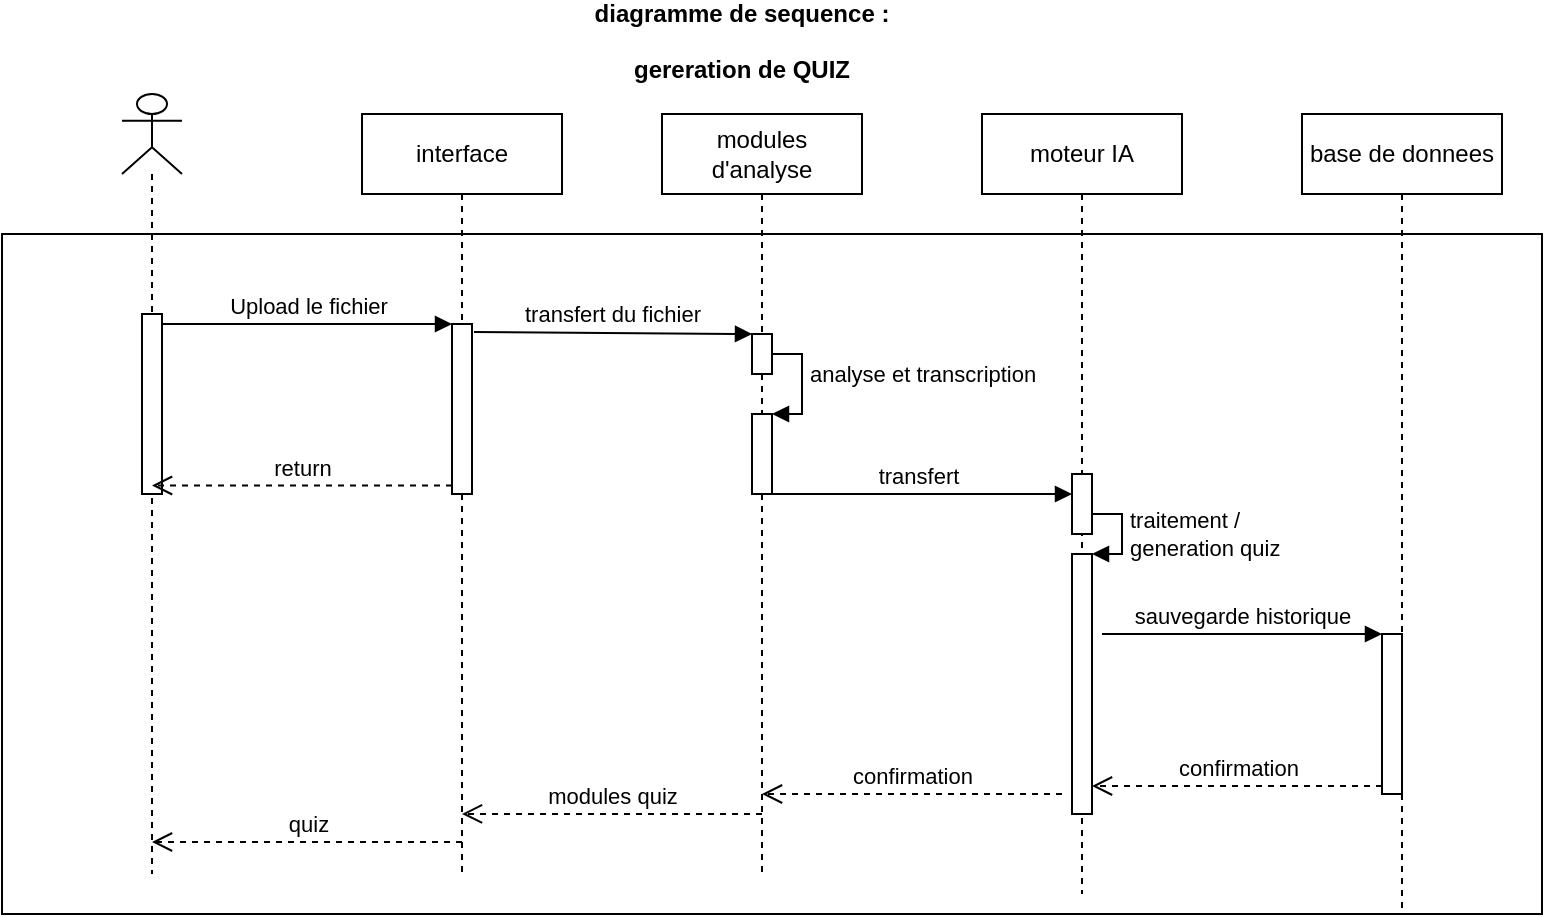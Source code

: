 <mxfile version="20.8.16" type="device"><diagram name="Page-1" id="NcVfyp49LnsegLsyff2Z"><mxGraphModel dx="864" dy="507" grid="1" gridSize="10" guides="1" tooltips="1" connect="1" arrows="1" fold="1" page="1" pageScale="1" pageWidth="1100" pageHeight="850" math="0" shadow="0"><root><mxCell id="0"/><mxCell id="1" parent="0"/><mxCell id="IGbwf0BtuBBlc1XOmiGV-2" value="" style="rounded=0;whiteSpace=wrap;html=1;" vertex="1" parent="1"><mxGeometry x="70" y="120" width="770" height="340" as="geometry"/></mxCell><mxCell id="IGbwf0BtuBBlc1XOmiGV-1" value="" style="shape=umlLifeline;participant=umlActor;perimeter=lifelinePerimeter;whiteSpace=wrap;html=1;container=1;collapsible=0;recursiveResize=0;verticalAlign=top;spacingTop=36;outlineConnect=0;" vertex="1" parent="1"><mxGeometry x="130" y="50" width="30" height="390" as="geometry"/></mxCell><mxCell id="IGbwf0BtuBBlc1XOmiGV-12" value="" style="html=1;points=[];perimeter=orthogonalPerimeter;" vertex="1" parent="IGbwf0BtuBBlc1XOmiGV-1"><mxGeometry x="10" y="110" width="10" height="90" as="geometry"/></mxCell><mxCell id="IGbwf0BtuBBlc1XOmiGV-9" value="interface" style="shape=umlLifeline;perimeter=lifelinePerimeter;whiteSpace=wrap;html=1;container=1;collapsible=0;recursiveResize=0;outlineConnect=0;" vertex="1" parent="1"><mxGeometry x="250" y="60" width="100" height="380" as="geometry"/></mxCell><mxCell id="IGbwf0BtuBBlc1XOmiGV-13" value="" style="html=1;points=[];perimeter=orthogonalPerimeter;" vertex="1" parent="IGbwf0BtuBBlc1XOmiGV-9"><mxGeometry x="45" y="105" width="10" height="85" as="geometry"/></mxCell><mxCell id="IGbwf0BtuBBlc1XOmiGV-37" value="quiz" style="html=1;verticalAlign=bottom;endArrow=open;dashed=1;endSize=8;rounded=0;" edge="1" parent="IGbwf0BtuBBlc1XOmiGV-9" target="IGbwf0BtuBBlc1XOmiGV-1"><mxGeometry relative="1" as="geometry"><mxPoint x="50" y="364" as="sourcePoint"/><mxPoint x="-20" y="364" as="targetPoint"/></mxGeometry></mxCell><mxCell id="IGbwf0BtuBBlc1XOmiGV-10" value="modules d'analyse" style="shape=umlLifeline;perimeter=lifelinePerimeter;whiteSpace=wrap;html=1;container=1;collapsible=0;recursiveResize=0;outlineConnect=0;" vertex="1" parent="1"><mxGeometry x="400" y="60" width="100" height="380" as="geometry"/></mxCell><mxCell id="IGbwf0BtuBBlc1XOmiGV-16" value="" style="html=1;points=[];perimeter=orthogonalPerimeter;" vertex="1" parent="IGbwf0BtuBBlc1XOmiGV-10"><mxGeometry x="45" y="110" width="10" height="20" as="geometry"/></mxCell><mxCell id="IGbwf0BtuBBlc1XOmiGV-23" value="" style="html=1;points=[];perimeter=orthogonalPerimeter;" vertex="1" parent="IGbwf0BtuBBlc1XOmiGV-10"><mxGeometry x="45" y="150" width="10" height="40" as="geometry"/></mxCell><mxCell id="IGbwf0BtuBBlc1XOmiGV-24" value="analyse et transcription" style="edgeStyle=orthogonalEdgeStyle;html=1;align=left;spacingLeft=2;endArrow=block;rounded=0;" edge="1" parent="IGbwf0BtuBBlc1XOmiGV-10"><mxGeometry relative="1" as="geometry"><mxPoint x="55" y="110" as="sourcePoint"/><Array as="points"><mxPoint x="55" y="120"/><mxPoint x="70" y="120"/><mxPoint x="70" y="150"/></Array><mxPoint x="55" y="150" as="targetPoint"/></mxGeometry></mxCell><mxCell id="IGbwf0BtuBBlc1XOmiGV-11" value="moteur IA" style="shape=umlLifeline;perimeter=lifelinePerimeter;whiteSpace=wrap;html=1;container=1;collapsible=0;recursiveResize=0;outlineConnect=0;" vertex="1" parent="1"><mxGeometry x="560" y="60" width="100" height="390" as="geometry"/></mxCell><mxCell id="IGbwf0BtuBBlc1XOmiGV-20" value="" style="html=1;points=[];perimeter=orthogonalPerimeter;" vertex="1" parent="IGbwf0BtuBBlc1XOmiGV-11"><mxGeometry x="45" y="180" width="10" height="30" as="geometry"/></mxCell><mxCell id="IGbwf0BtuBBlc1XOmiGV-26" value="" style="html=1;points=[];perimeter=orthogonalPerimeter;" vertex="1" parent="IGbwf0BtuBBlc1XOmiGV-11"><mxGeometry x="45" y="220" width="10" height="130" as="geometry"/></mxCell><mxCell id="IGbwf0BtuBBlc1XOmiGV-27" value="traitement / &lt;br&gt;generation quiz" style="edgeStyle=orthogonalEdgeStyle;html=1;align=left;spacingLeft=2;endArrow=block;rounded=0;entryX=1;entryY=0;" edge="1" target="IGbwf0BtuBBlc1XOmiGV-26" parent="IGbwf0BtuBBlc1XOmiGV-11"><mxGeometry relative="1" as="geometry"><mxPoint x="55" y="200" as="sourcePoint"/><Array as="points"><mxPoint x="70" y="200"/><mxPoint x="70" y="220"/></Array></mxGeometry></mxCell><mxCell id="IGbwf0BtuBBlc1XOmiGV-14" value="Upload le fichier" style="html=1;verticalAlign=bottom;endArrow=block;entryX=0;entryY=0;rounded=0;" edge="1" target="IGbwf0BtuBBlc1XOmiGV-13" parent="1" source="IGbwf0BtuBBlc1XOmiGV-12"><mxGeometry relative="1" as="geometry"><mxPoint x="230" y="165" as="sourcePoint"/></mxGeometry></mxCell><mxCell id="IGbwf0BtuBBlc1XOmiGV-15" value="return" style="html=1;verticalAlign=bottom;endArrow=open;dashed=1;endSize=8;exitX=0;exitY=0.95;rounded=0;" edge="1" source="IGbwf0BtuBBlc1XOmiGV-13" parent="1" target="IGbwf0BtuBBlc1XOmiGV-1"><mxGeometry relative="1" as="geometry"><mxPoint x="230" y="241" as="targetPoint"/></mxGeometry></mxCell><mxCell id="IGbwf0BtuBBlc1XOmiGV-17" value="transfert du fichier" style="html=1;verticalAlign=bottom;endArrow=block;entryX=0;entryY=0;rounded=0;exitX=1.1;exitY=0.047;exitDx=0;exitDy=0;exitPerimeter=0;" edge="1" target="IGbwf0BtuBBlc1XOmiGV-16" parent="1" source="IGbwf0BtuBBlc1XOmiGV-13"><mxGeometry relative="1" as="geometry"><mxPoint x="380" y="170" as="sourcePoint"/></mxGeometry></mxCell><mxCell id="IGbwf0BtuBBlc1XOmiGV-19" value="base de donnees" style="shape=umlLifeline;perimeter=lifelinePerimeter;whiteSpace=wrap;html=1;container=1;collapsible=0;recursiveResize=0;outlineConnect=0;" vertex="1" parent="1"><mxGeometry x="720" y="60" width="100" height="400" as="geometry"/></mxCell><mxCell id="IGbwf0BtuBBlc1XOmiGV-31" value="" style="html=1;points=[];perimeter=orthogonalPerimeter;" vertex="1" parent="IGbwf0BtuBBlc1XOmiGV-19"><mxGeometry x="40" y="260" width="10" height="80" as="geometry"/></mxCell><mxCell id="IGbwf0BtuBBlc1XOmiGV-25" value="transfert" style="html=1;verticalAlign=bottom;endArrow=block;rounded=0;" edge="1" parent="1" target="IGbwf0BtuBBlc1XOmiGV-20"><mxGeometry width="80" relative="1" as="geometry"><mxPoint x="450" y="250" as="sourcePoint"/><mxPoint x="530" y="250" as="targetPoint"/></mxGeometry></mxCell><mxCell id="IGbwf0BtuBBlc1XOmiGV-32" value="sauvegarde historique" style="html=1;verticalAlign=bottom;endArrow=block;entryX=0;entryY=0;rounded=0;" edge="1" target="IGbwf0BtuBBlc1XOmiGV-31" parent="1"><mxGeometry relative="1" as="geometry"><mxPoint x="620" y="320" as="sourcePoint"/><mxPoint as="offset"/></mxGeometry></mxCell><mxCell id="IGbwf0BtuBBlc1XOmiGV-33" value="confirmation" style="html=1;verticalAlign=bottom;endArrow=open;dashed=1;endSize=8;exitX=0;exitY=0.95;rounded=0;" edge="1" source="IGbwf0BtuBBlc1XOmiGV-31" parent="1" target="IGbwf0BtuBBlc1XOmiGV-26"><mxGeometry relative="1" as="geometry"><mxPoint x="690" y="396" as="targetPoint"/></mxGeometry></mxCell><mxCell id="IGbwf0BtuBBlc1XOmiGV-35" value="confirmation" style="html=1;verticalAlign=bottom;endArrow=open;dashed=1;endSize=8;rounded=0;" edge="1" parent="1" target="IGbwf0BtuBBlc1XOmiGV-10"><mxGeometry relative="1" as="geometry"><mxPoint x="600" y="400" as="sourcePoint"/><mxPoint x="520" y="400" as="targetPoint"/></mxGeometry></mxCell><mxCell id="IGbwf0BtuBBlc1XOmiGV-36" value="modules quiz" style="html=1;verticalAlign=bottom;endArrow=open;dashed=1;endSize=8;rounded=0;entryX=0.5;entryY=0.921;entryDx=0;entryDy=0;entryPerimeter=0;" edge="1" parent="1" target="IGbwf0BtuBBlc1XOmiGV-9"><mxGeometry relative="1" as="geometry"><mxPoint x="450" y="410" as="sourcePoint"/><mxPoint x="370" y="410" as="targetPoint"/></mxGeometry></mxCell><mxCell id="IGbwf0BtuBBlc1XOmiGV-38" value="diagramme de sequence :&#10;&#10;gereration de QUIZ" style="text;align=center;fontStyle=1;verticalAlign=middle;spacingLeft=3;spacingRight=3;strokeColor=none;rotatable=0;points=[[0,0.5],[1,0.5]];portConstraint=eastwest;" vertex="1" parent="1"><mxGeometry x="400" y="10" width="80" height="26" as="geometry"/></mxCell></root></mxGraphModel></diagram></mxfile>